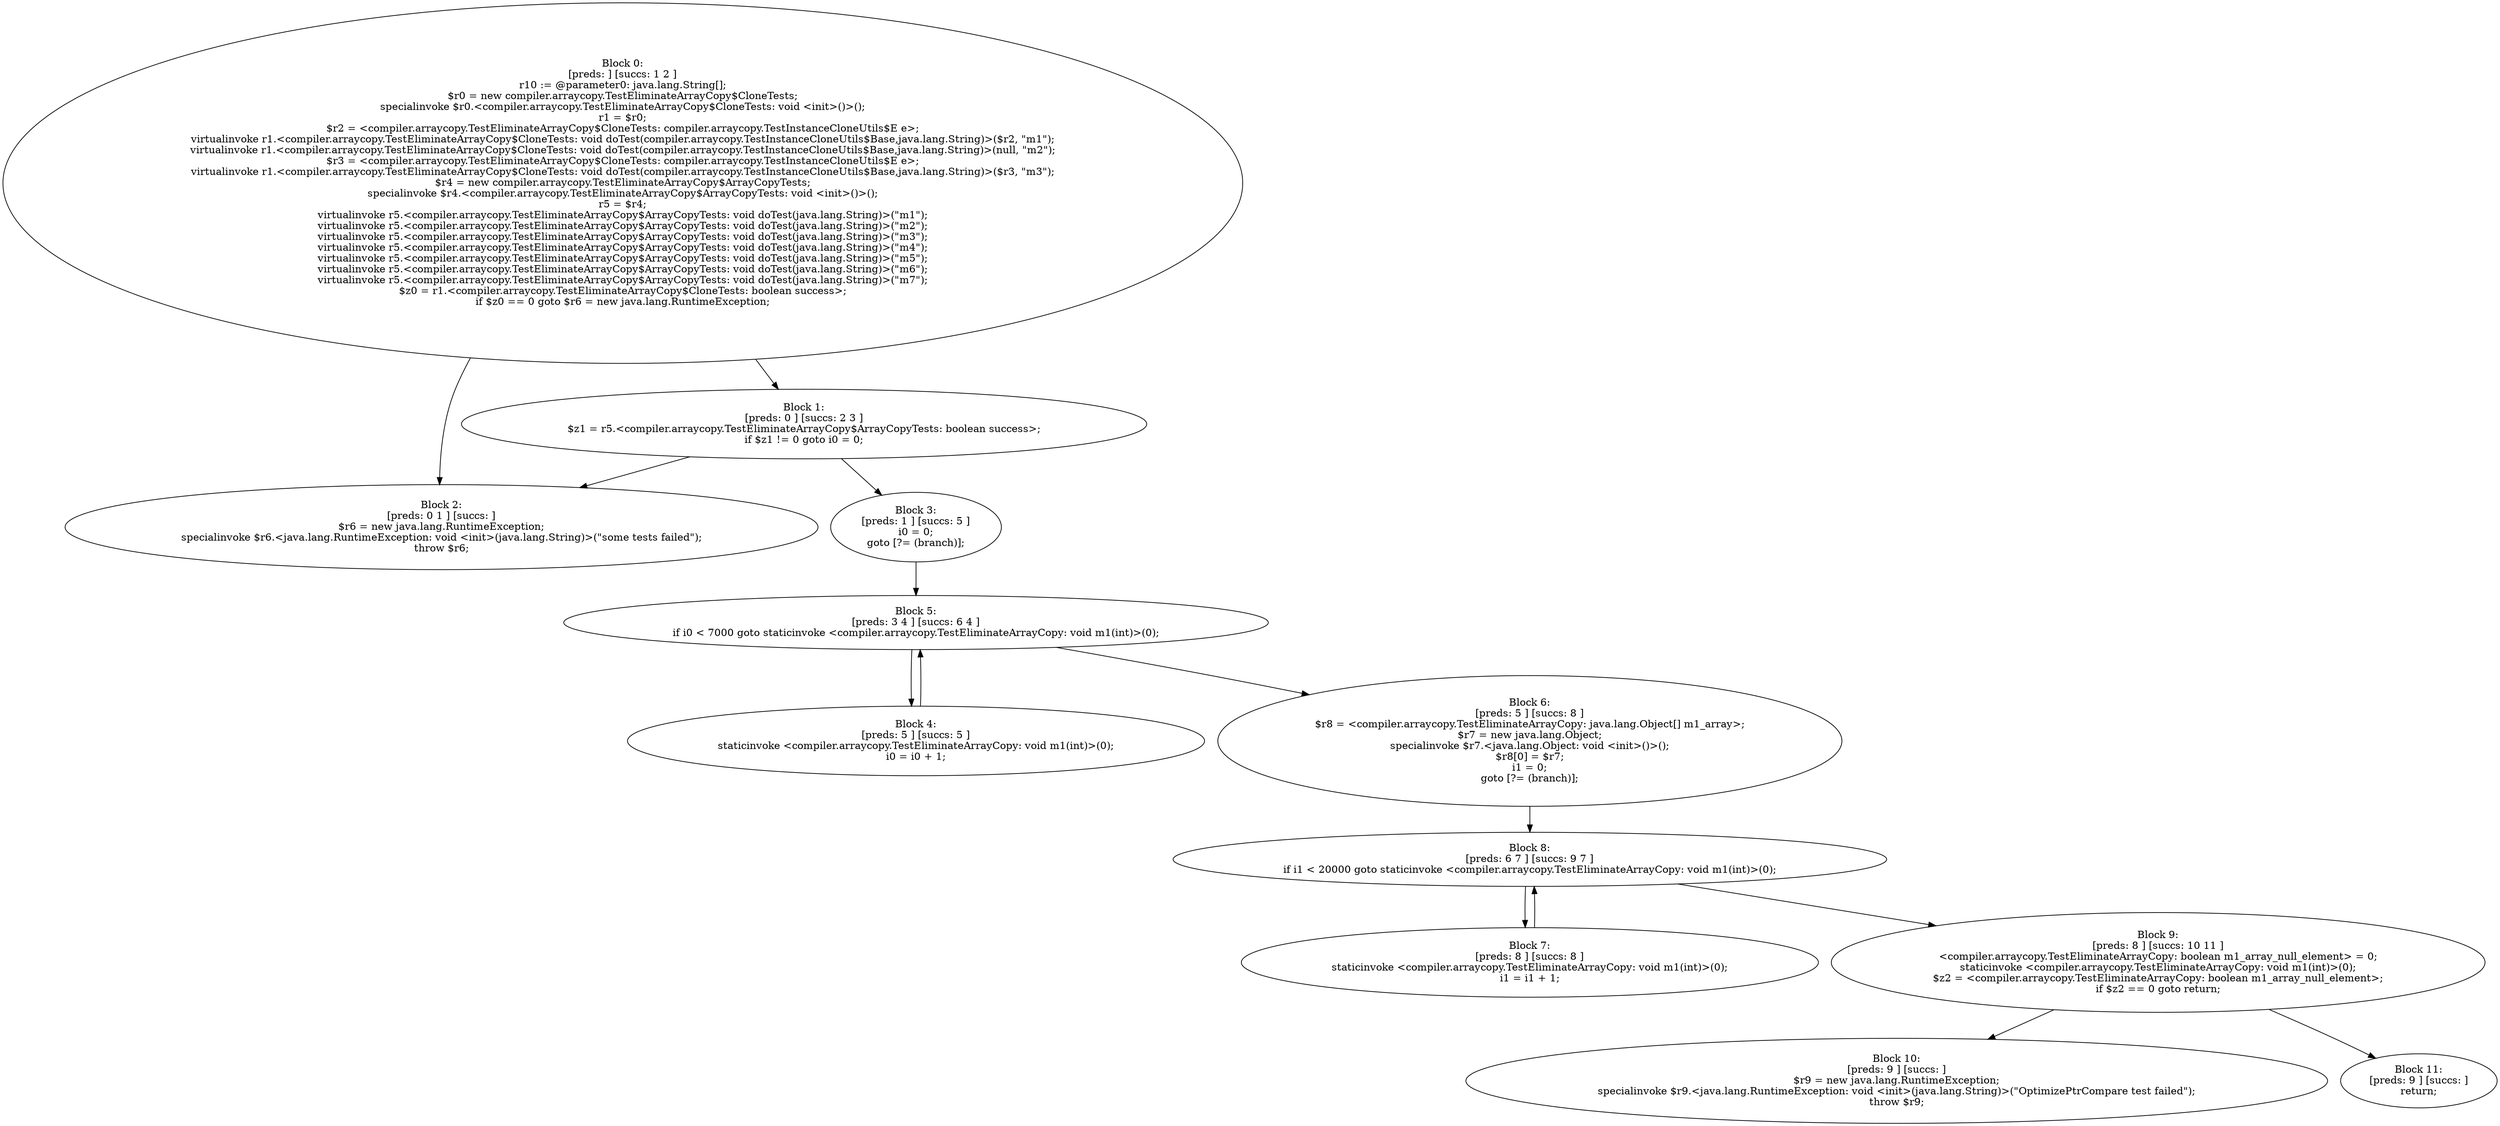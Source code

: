 digraph "unitGraph" {
    "Block 0:
[preds: ] [succs: 1 2 ]
r10 := @parameter0: java.lang.String[];
$r0 = new compiler.arraycopy.TestEliminateArrayCopy$CloneTests;
specialinvoke $r0.<compiler.arraycopy.TestEliminateArrayCopy$CloneTests: void <init>()>();
r1 = $r0;
$r2 = <compiler.arraycopy.TestEliminateArrayCopy$CloneTests: compiler.arraycopy.TestInstanceCloneUtils$E e>;
virtualinvoke r1.<compiler.arraycopy.TestEliminateArrayCopy$CloneTests: void doTest(compiler.arraycopy.TestInstanceCloneUtils$Base,java.lang.String)>($r2, \"m1\");
virtualinvoke r1.<compiler.arraycopy.TestEliminateArrayCopy$CloneTests: void doTest(compiler.arraycopy.TestInstanceCloneUtils$Base,java.lang.String)>(null, \"m2\");
$r3 = <compiler.arraycopy.TestEliminateArrayCopy$CloneTests: compiler.arraycopy.TestInstanceCloneUtils$E e>;
virtualinvoke r1.<compiler.arraycopy.TestEliminateArrayCopy$CloneTests: void doTest(compiler.arraycopy.TestInstanceCloneUtils$Base,java.lang.String)>($r3, \"m3\");
$r4 = new compiler.arraycopy.TestEliminateArrayCopy$ArrayCopyTests;
specialinvoke $r4.<compiler.arraycopy.TestEliminateArrayCopy$ArrayCopyTests: void <init>()>();
r5 = $r4;
virtualinvoke r5.<compiler.arraycopy.TestEliminateArrayCopy$ArrayCopyTests: void doTest(java.lang.String)>(\"m1\");
virtualinvoke r5.<compiler.arraycopy.TestEliminateArrayCopy$ArrayCopyTests: void doTest(java.lang.String)>(\"m2\");
virtualinvoke r5.<compiler.arraycopy.TestEliminateArrayCopy$ArrayCopyTests: void doTest(java.lang.String)>(\"m3\");
virtualinvoke r5.<compiler.arraycopy.TestEliminateArrayCopy$ArrayCopyTests: void doTest(java.lang.String)>(\"m4\");
virtualinvoke r5.<compiler.arraycopy.TestEliminateArrayCopy$ArrayCopyTests: void doTest(java.lang.String)>(\"m5\");
virtualinvoke r5.<compiler.arraycopy.TestEliminateArrayCopy$ArrayCopyTests: void doTest(java.lang.String)>(\"m6\");
virtualinvoke r5.<compiler.arraycopy.TestEliminateArrayCopy$ArrayCopyTests: void doTest(java.lang.String)>(\"m7\");
$z0 = r1.<compiler.arraycopy.TestEliminateArrayCopy$CloneTests: boolean success>;
if $z0 == 0 goto $r6 = new java.lang.RuntimeException;
"
    "Block 1:
[preds: 0 ] [succs: 2 3 ]
$z1 = r5.<compiler.arraycopy.TestEliminateArrayCopy$ArrayCopyTests: boolean success>;
if $z1 != 0 goto i0 = 0;
"
    "Block 2:
[preds: 0 1 ] [succs: ]
$r6 = new java.lang.RuntimeException;
specialinvoke $r6.<java.lang.RuntimeException: void <init>(java.lang.String)>(\"some tests failed\");
throw $r6;
"
    "Block 3:
[preds: 1 ] [succs: 5 ]
i0 = 0;
goto [?= (branch)];
"
    "Block 4:
[preds: 5 ] [succs: 5 ]
staticinvoke <compiler.arraycopy.TestEliminateArrayCopy: void m1(int)>(0);
i0 = i0 + 1;
"
    "Block 5:
[preds: 3 4 ] [succs: 6 4 ]
if i0 < 7000 goto staticinvoke <compiler.arraycopy.TestEliminateArrayCopy: void m1(int)>(0);
"
    "Block 6:
[preds: 5 ] [succs: 8 ]
$r8 = <compiler.arraycopy.TestEliminateArrayCopy: java.lang.Object[] m1_array>;
$r7 = new java.lang.Object;
specialinvoke $r7.<java.lang.Object: void <init>()>();
$r8[0] = $r7;
i1 = 0;
goto [?= (branch)];
"
    "Block 7:
[preds: 8 ] [succs: 8 ]
staticinvoke <compiler.arraycopy.TestEliminateArrayCopy: void m1(int)>(0);
i1 = i1 + 1;
"
    "Block 8:
[preds: 6 7 ] [succs: 9 7 ]
if i1 < 20000 goto staticinvoke <compiler.arraycopy.TestEliminateArrayCopy: void m1(int)>(0);
"
    "Block 9:
[preds: 8 ] [succs: 10 11 ]
<compiler.arraycopy.TestEliminateArrayCopy: boolean m1_array_null_element> = 0;
staticinvoke <compiler.arraycopy.TestEliminateArrayCopy: void m1(int)>(0);
$z2 = <compiler.arraycopy.TestEliminateArrayCopy: boolean m1_array_null_element>;
if $z2 == 0 goto return;
"
    "Block 10:
[preds: 9 ] [succs: ]
$r9 = new java.lang.RuntimeException;
specialinvoke $r9.<java.lang.RuntimeException: void <init>(java.lang.String)>(\"OptimizePtrCompare test failed\");
throw $r9;
"
    "Block 11:
[preds: 9 ] [succs: ]
return;
"
    "Block 0:
[preds: ] [succs: 1 2 ]
r10 := @parameter0: java.lang.String[];
$r0 = new compiler.arraycopy.TestEliminateArrayCopy$CloneTests;
specialinvoke $r0.<compiler.arraycopy.TestEliminateArrayCopy$CloneTests: void <init>()>();
r1 = $r0;
$r2 = <compiler.arraycopy.TestEliminateArrayCopy$CloneTests: compiler.arraycopy.TestInstanceCloneUtils$E e>;
virtualinvoke r1.<compiler.arraycopy.TestEliminateArrayCopy$CloneTests: void doTest(compiler.arraycopy.TestInstanceCloneUtils$Base,java.lang.String)>($r2, \"m1\");
virtualinvoke r1.<compiler.arraycopy.TestEliminateArrayCopy$CloneTests: void doTest(compiler.arraycopy.TestInstanceCloneUtils$Base,java.lang.String)>(null, \"m2\");
$r3 = <compiler.arraycopy.TestEliminateArrayCopy$CloneTests: compiler.arraycopy.TestInstanceCloneUtils$E e>;
virtualinvoke r1.<compiler.arraycopy.TestEliminateArrayCopy$CloneTests: void doTest(compiler.arraycopy.TestInstanceCloneUtils$Base,java.lang.String)>($r3, \"m3\");
$r4 = new compiler.arraycopy.TestEliminateArrayCopy$ArrayCopyTests;
specialinvoke $r4.<compiler.arraycopy.TestEliminateArrayCopy$ArrayCopyTests: void <init>()>();
r5 = $r4;
virtualinvoke r5.<compiler.arraycopy.TestEliminateArrayCopy$ArrayCopyTests: void doTest(java.lang.String)>(\"m1\");
virtualinvoke r5.<compiler.arraycopy.TestEliminateArrayCopy$ArrayCopyTests: void doTest(java.lang.String)>(\"m2\");
virtualinvoke r5.<compiler.arraycopy.TestEliminateArrayCopy$ArrayCopyTests: void doTest(java.lang.String)>(\"m3\");
virtualinvoke r5.<compiler.arraycopy.TestEliminateArrayCopy$ArrayCopyTests: void doTest(java.lang.String)>(\"m4\");
virtualinvoke r5.<compiler.arraycopy.TestEliminateArrayCopy$ArrayCopyTests: void doTest(java.lang.String)>(\"m5\");
virtualinvoke r5.<compiler.arraycopy.TestEliminateArrayCopy$ArrayCopyTests: void doTest(java.lang.String)>(\"m6\");
virtualinvoke r5.<compiler.arraycopy.TestEliminateArrayCopy$ArrayCopyTests: void doTest(java.lang.String)>(\"m7\");
$z0 = r1.<compiler.arraycopy.TestEliminateArrayCopy$CloneTests: boolean success>;
if $z0 == 0 goto $r6 = new java.lang.RuntimeException;
"->"Block 1:
[preds: 0 ] [succs: 2 3 ]
$z1 = r5.<compiler.arraycopy.TestEliminateArrayCopy$ArrayCopyTests: boolean success>;
if $z1 != 0 goto i0 = 0;
";
    "Block 0:
[preds: ] [succs: 1 2 ]
r10 := @parameter0: java.lang.String[];
$r0 = new compiler.arraycopy.TestEliminateArrayCopy$CloneTests;
specialinvoke $r0.<compiler.arraycopy.TestEliminateArrayCopy$CloneTests: void <init>()>();
r1 = $r0;
$r2 = <compiler.arraycopy.TestEliminateArrayCopy$CloneTests: compiler.arraycopy.TestInstanceCloneUtils$E e>;
virtualinvoke r1.<compiler.arraycopy.TestEliminateArrayCopy$CloneTests: void doTest(compiler.arraycopy.TestInstanceCloneUtils$Base,java.lang.String)>($r2, \"m1\");
virtualinvoke r1.<compiler.arraycopy.TestEliminateArrayCopy$CloneTests: void doTest(compiler.arraycopy.TestInstanceCloneUtils$Base,java.lang.String)>(null, \"m2\");
$r3 = <compiler.arraycopy.TestEliminateArrayCopy$CloneTests: compiler.arraycopy.TestInstanceCloneUtils$E e>;
virtualinvoke r1.<compiler.arraycopy.TestEliminateArrayCopy$CloneTests: void doTest(compiler.arraycopy.TestInstanceCloneUtils$Base,java.lang.String)>($r3, \"m3\");
$r4 = new compiler.arraycopy.TestEliminateArrayCopy$ArrayCopyTests;
specialinvoke $r4.<compiler.arraycopy.TestEliminateArrayCopy$ArrayCopyTests: void <init>()>();
r5 = $r4;
virtualinvoke r5.<compiler.arraycopy.TestEliminateArrayCopy$ArrayCopyTests: void doTest(java.lang.String)>(\"m1\");
virtualinvoke r5.<compiler.arraycopy.TestEliminateArrayCopy$ArrayCopyTests: void doTest(java.lang.String)>(\"m2\");
virtualinvoke r5.<compiler.arraycopy.TestEliminateArrayCopy$ArrayCopyTests: void doTest(java.lang.String)>(\"m3\");
virtualinvoke r5.<compiler.arraycopy.TestEliminateArrayCopy$ArrayCopyTests: void doTest(java.lang.String)>(\"m4\");
virtualinvoke r5.<compiler.arraycopy.TestEliminateArrayCopy$ArrayCopyTests: void doTest(java.lang.String)>(\"m5\");
virtualinvoke r5.<compiler.arraycopy.TestEliminateArrayCopy$ArrayCopyTests: void doTest(java.lang.String)>(\"m6\");
virtualinvoke r5.<compiler.arraycopy.TestEliminateArrayCopy$ArrayCopyTests: void doTest(java.lang.String)>(\"m7\");
$z0 = r1.<compiler.arraycopy.TestEliminateArrayCopy$CloneTests: boolean success>;
if $z0 == 0 goto $r6 = new java.lang.RuntimeException;
"->"Block 2:
[preds: 0 1 ] [succs: ]
$r6 = new java.lang.RuntimeException;
specialinvoke $r6.<java.lang.RuntimeException: void <init>(java.lang.String)>(\"some tests failed\");
throw $r6;
";
    "Block 1:
[preds: 0 ] [succs: 2 3 ]
$z1 = r5.<compiler.arraycopy.TestEliminateArrayCopy$ArrayCopyTests: boolean success>;
if $z1 != 0 goto i0 = 0;
"->"Block 2:
[preds: 0 1 ] [succs: ]
$r6 = new java.lang.RuntimeException;
specialinvoke $r6.<java.lang.RuntimeException: void <init>(java.lang.String)>(\"some tests failed\");
throw $r6;
";
    "Block 1:
[preds: 0 ] [succs: 2 3 ]
$z1 = r5.<compiler.arraycopy.TestEliminateArrayCopy$ArrayCopyTests: boolean success>;
if $z1 != 0 goto i0 = 0;
"->"Block 3:
[preds: 1 ] [succs: 5 ]
i0 = 0;
goto [?= (branch)];
";
    "Block 3:
[preds: 1 ] [succs: 5 ]
i0 = 0;
goto [?= (branch)];
"->"Block 5:
[preds: 3 4 ] [succs: 6 4 ]
if i0 < 7000 goto staticinvoke <compiler.arraycopy.TestEliminateArrayCopy: void m1(int)>(0);
";
    "Block 4:
[preds: 5 ] [succs: 5 ]
staticinvoke <compiler.arraycopy.TestEliminateArrayCopy: void m1(int)>(0);
i0 = i0 + 1;
"->"Block 5:
[preds: 3 4 ] [succs: 6 4 ]
if i0 < 7000 goto staticinvoke <compiler.arraycopy.TestEliminateArrayCopy: void m1(int)>(0);
";
    "Block 5:
[preds: 3 4 ] [succs: 6 4 ]
if i0 < 7000 goto staticinvoke <compiler.arraycopy.TestEliminateArrayCopy: void m1(int)>(0);
"->"Block 6:
[preds: 5 ] [succs: 8 ]
$r8 = <compiler.arraycopy.TestEliminateArrayCopy: java.lang.Object[] m1_array>;
$r7 = new java.lang.Object;
specialinvoke $r7.<java.lang.Object: void <init>()>();
$r8[0] = $r7;
i1 = 0;
goto [?= (branch)];
";
    "Block 5:
[preds: 3 4 ] [succs: 6 4 ]
if i0 < 7000 goto staticinvoke <compiler.arraycopy.TestEliminateArrayCopy: void m1(int)>(0);
"->"Block 4:
[preds: 5 ] [succs: 5 ]
staticinvoke <compiler.arraycopy.TestEliminateArrayCopy: void m1(int)>(0);
i0 = i0 + 1;
";
    "Block 6:
[preds: 5 ] [succs: 8 ]
$r8 = <compiler.arraycopy.TestEliminateArrayCopy: java.lang.Object[] m1_array>;
$r7 = new java.lang.Object;
specialinvoke $r7.<java.lang.Object: void <init>()>();
$r8[0] = $r7;
i1 = 0;
goto [?= (branch)];
"->"Block 8:
[preds: 6 7 ] [succs: 9 7 ]
if i1 < 20000 goto staticinvoke <compiler.arraycopy.TestEliminateArrayCopy: void m1(int)>(0);
";
    "Block 7:
[preds: 8 ] [succs: 8 ]
staticinvoke <compiler.arraycopy.TestEliminateArrayCopy: void m1(int)>(0);
i1 = i1 + 1;
"->"Block 8:
[preds: 6 7 ] [succs: 9 7 ]
if i1 < 20000 goto staticinvoke <compiler.arraycopy.TestEliminateArrayCopy: void m1(int)>(0);
";
    "Block 8:
[preds: 6 7 ] [succs: 9 7 ]
if i1 < 20000 goto staticinvoke <compiler.arraycopy.TestEliminateArrayCopy: void m1(int)>(0);
"->"Block 9:
[preds: 8 ] [succs: 10 11 ]
<compiler.arraycopy.TestEliminateArrayCopy: boolean m1_array_null_element> = 0;
staticinvoke <compiler.arraycopy.TestEliminateArrayCopy: void m1(int)>(0);
$z2 = <compiler.arraycopy.TestEliminateArrayCopy: boolean m1_array_null_element>;
if $z2 == 0 goto return;
";
    "Block 8:
[preds: 6 7 ] [succs: 9 7 ]
if i1 < 20000 goto staticinvoke <compiler.arraycopy.TestEliminateArrayCopy: void m1(int)>(0);
"->"Block 7:
[preds: 8 ] [succs: 8 ]
staticinvoke <compiler.arraycopy.TestEliminateArrayCopy: void m1(int)>(0);
i1 = i1 + 1;
";
    "Block 9:
[preds: 8 ] [succs: 10 11 ]
<compiler.arraycopy.TestEliminateArrayCopy: boolean m1_array_null_element> = 0;
staticinvoke <compiler.arraycopy.TestEliminateArrayCopy: void m1(int)>(0);
$z2 = <compiler.arraycopy.TestEliminateArrayCopy: boolean m1_array_null_element>;
if $z2 == 0 goto return;
"->"Block 10:
[preds: 9 ] [succs: ]
$r9 = new java.lang.RuntimeException;
specialinvoke $r9.<java.lang.RuntimeException: void <init>(java.lang.String)>(\"OptimizePtrCompare test failed\");
throw $r9;
";
    "Block 9:
[preds: 8 ] [succs: 10 11 ]
<compiler.arraycopy.TestEliminateArrayCopy: boolean m1_array_null_element> = 0;
staticinvoke <compiler.arraycopy.TestEliminateArrayCopy: void m1(int)>(0);
$z2 = <compiler.arraycopy.TestEliminateArrayCopy: boolean m1_array_null_element>;
if $z2 == 0 goto return;
"->"Block 11:
[preds: 9 ] [succs: ]
return;
";
}
